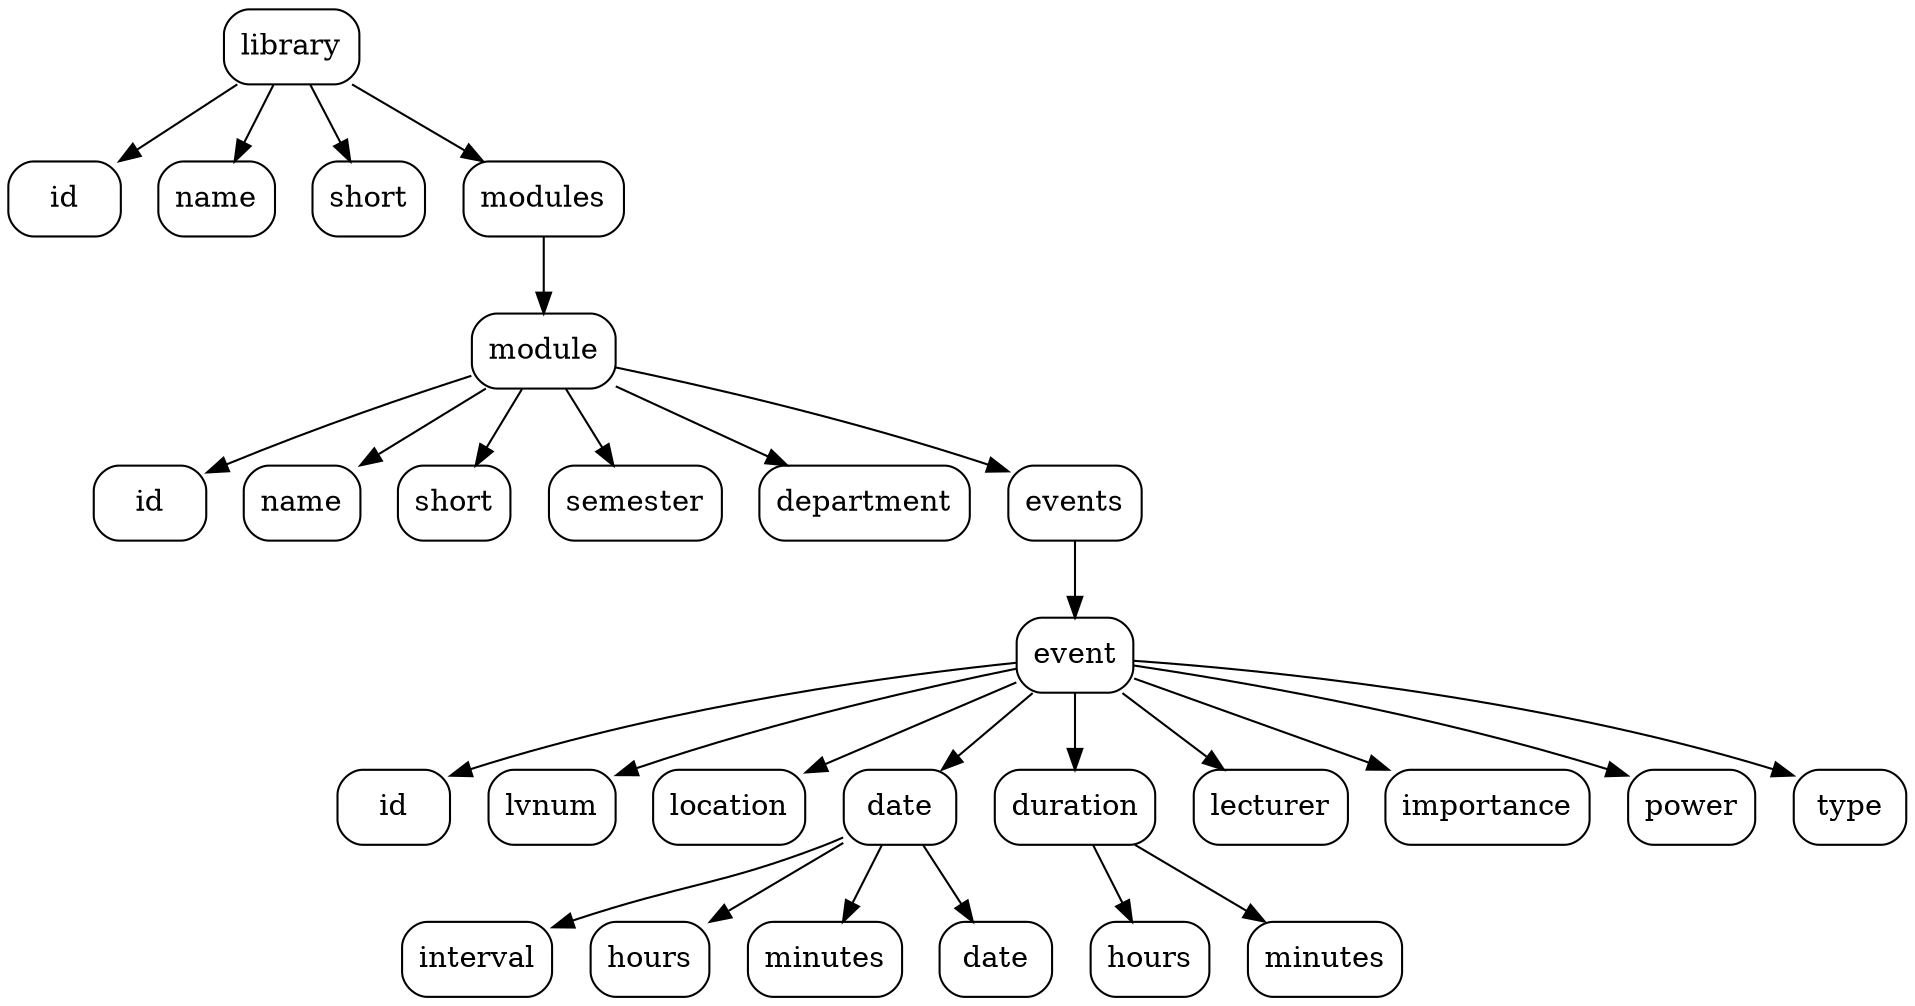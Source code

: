 digraph UniLibStructure {
	rankdir = TD

	{ node [shape = Mrecord]
		library
		
		idu [label = "id"]
		nameu [label = "name"]
		shortu [label = "short"]
		modules

		module
		idm [label = "id"]
		namem [label = "name"]
		shortm [label = "short"]
		semester
		department
		events

		event
		ide [label = "id"]
		lvnum
		location
		date
			interval
			hours
			minutes
			dated [label = "date"]
		duration
			hoursd [label = "hours"]
			minutesd [label = "minutes"]
		lecturer
		importance
		power
		type
	}
	library -> idu
	library -> nameu
	library -> shortu
	library -> modules

	modules -> module
	module -> idm
	module -> namem
	module -> shortm
	module -> semester
	module -> department
	module -> events
	events -> event

	event -> ide
	event -> lvnum
	event -> location
	event -> date
	event -> duration
	event -> lecturer
	event -> importance
	event -> power
	event -> type

	date -> interval
	date -> hours
	date -> minutes
	date -> dated

	duration -> hoursd
	duration -> minutesd
}